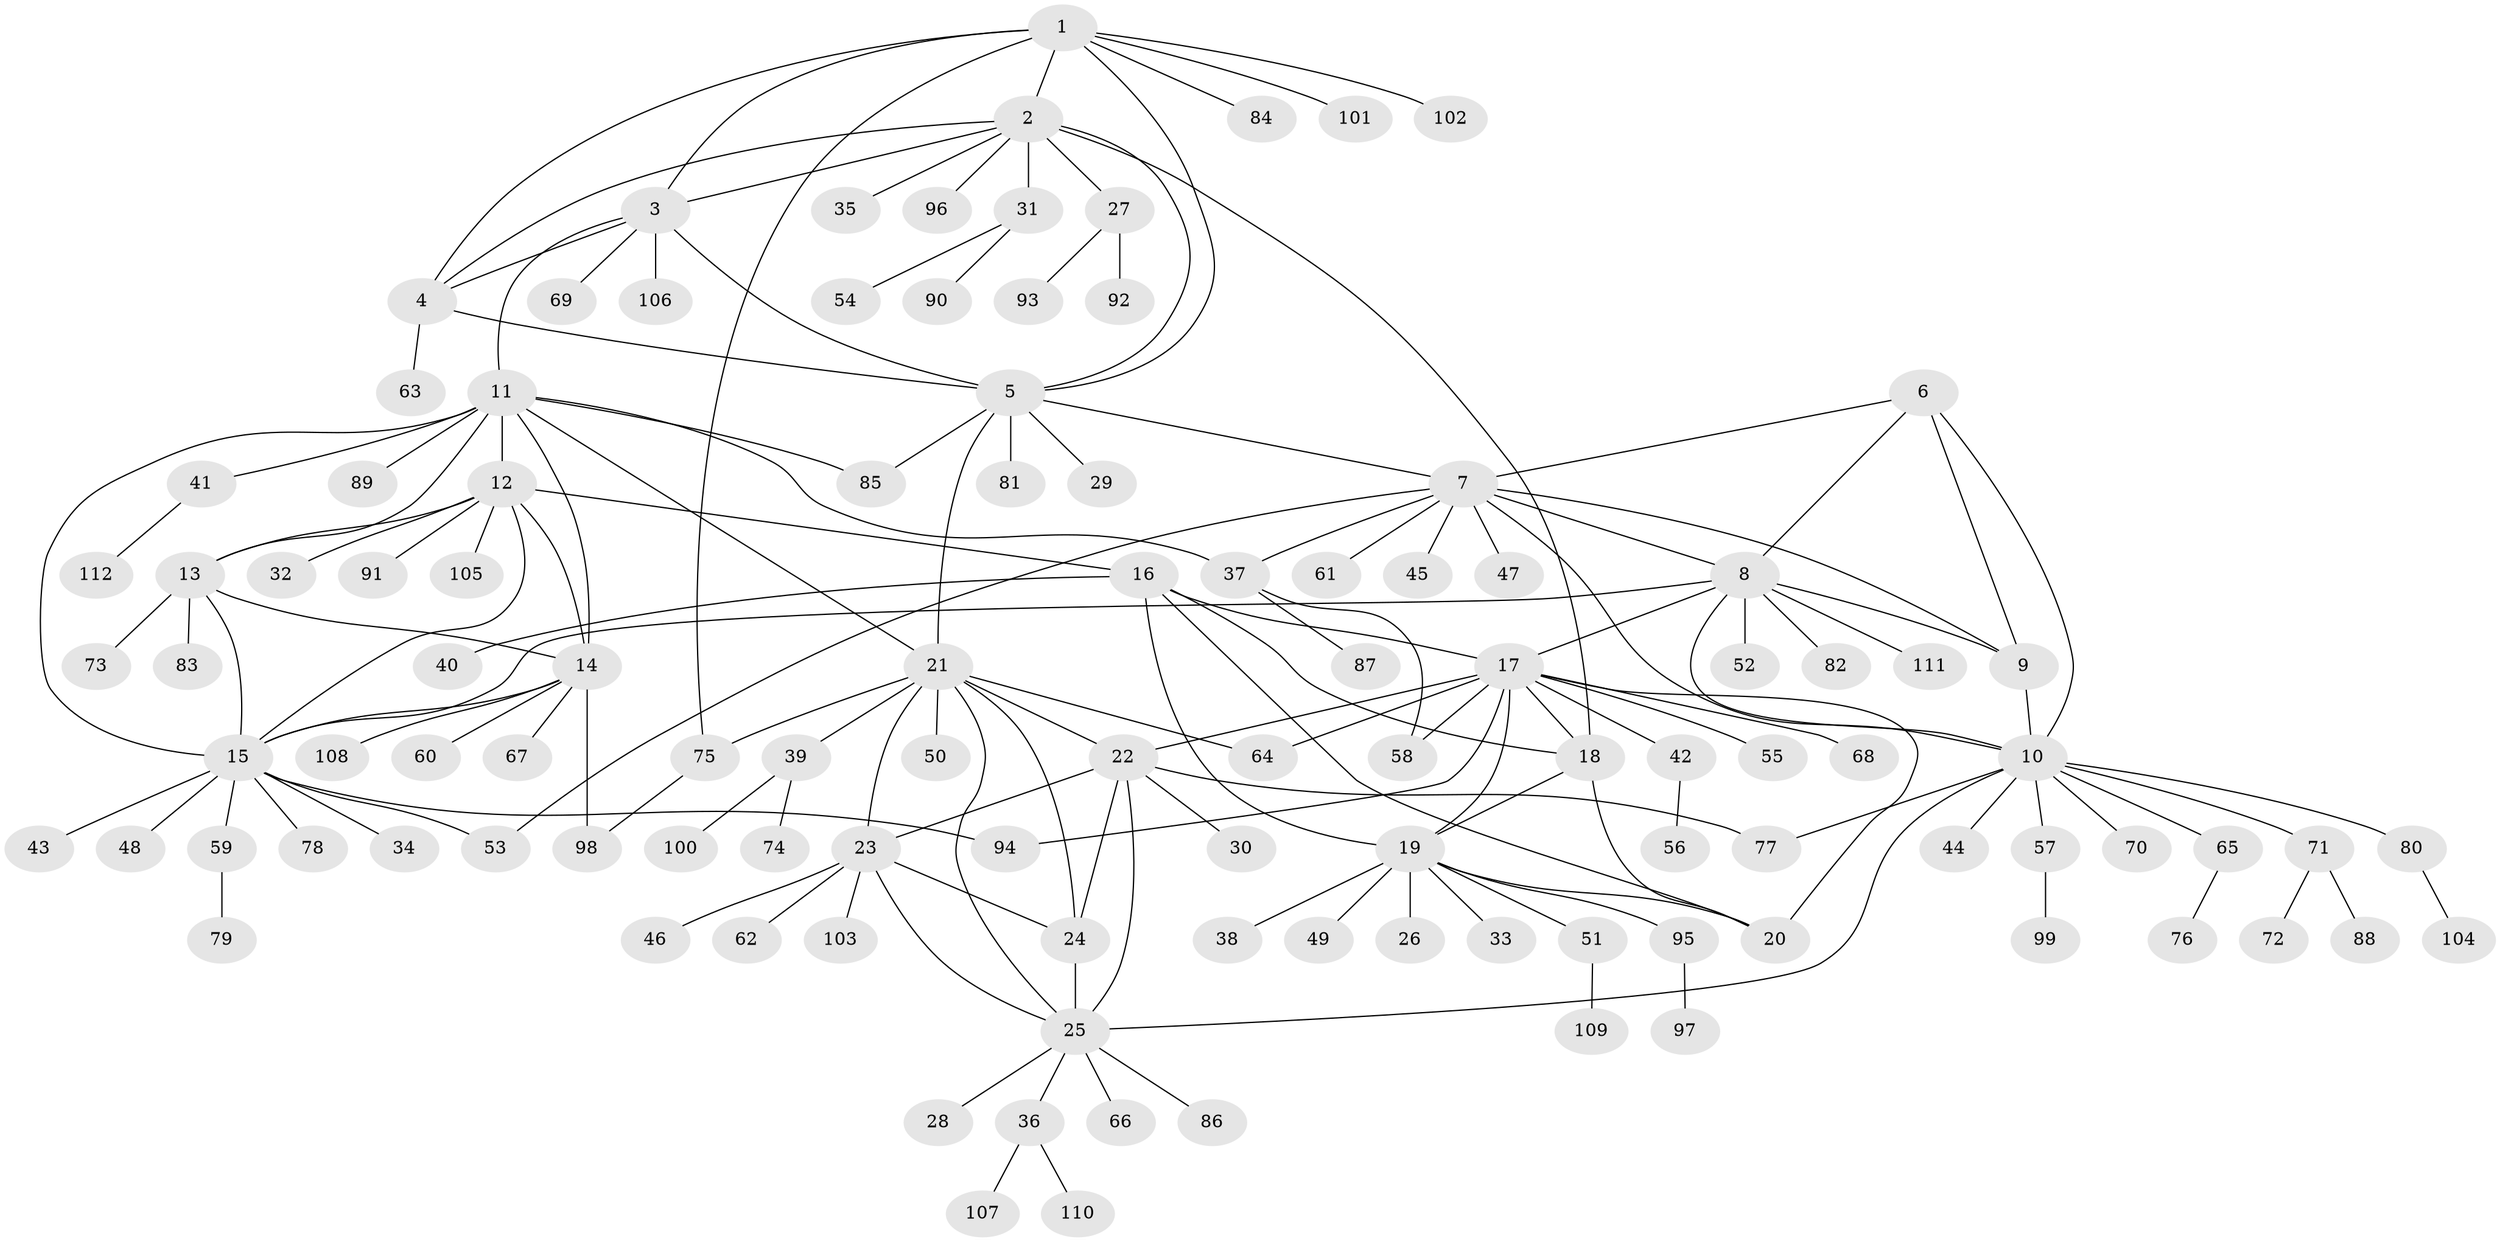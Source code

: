 // Generated by graph-tools (version 1.1) at 2025/11/02/27/25 16:11:33]
// undirected, 112 vertices, 156 edges
graph export_dot {
graph [start="1"]
  node [color=gray90,style=filled];
  1;
  2;
  3;
  4;
  5;
  6;
  7;
  8;
  9;
  10;
  11;
  12;
  13;
  14;
  15;
  16;
  17;
  18;
  19;
  20;
  21;
  22;
  23;
  24;
  25;
  26;
  27;
  28;
  29;
  30;
  31;
  32;
  33;
  34;
  35;
  36;
  37;
  38;
  39;
  40;
  41;
  42;
  43;
  44;
  45;
  46;
  47;
  48;
  49;
  50;
  51;
  52;
  53;
  54;
  55;
  56;
  57;
  58;
  59;
  60;
  61;
  62;
  63;
  64;
  65;
  66;
  67;
  68;
  69;
  70;
  71;
  72;
  73;
  74;
  75;
  76;
  77;
  78;
  79;
  80;
  81;
  82;
  83;
  84;
  85;
  86;
  87;
  88;
  89;
  90;
  91;
  92;
  93;
  94;
  95;
  96;
  97;
  98;
  99;
  100;
  101;
  102;
  103;
  104;
  105;
  106;
  107;
  108;
  109;
  110;
  111;
  112;
  1 -- 2;
  1 -- 3;
  1 -- 4;
  1 -- 5;
  1 -- 75;
  1 -- 84;
  1 -- 101;
  1 -- 102;
  2 -- 3;
  2 -- 4;
  2 -- 5;
  2 -- 18;
  2 -- 27;
  2 -- 31;
  2 -- 35;
  2 -- 96;
  3 -- 4;
  3 -- 5;
  3 -- 11;
  3 -- 69;
  3 -- 106;
  4 -- 5;
  4 -- 63;
  5 -- 7;
  5 -- 21;
  5 -- 29;
  5 -- 81;
  5 -- 85;
  6 -- 7;
  6 -- 8;
  6 -- 9;
  6 -- 10;
  7 -- 8;
  7 -- 9;
  7 -- 10;
  7 -- 37;
  7 -- 45;
  7 -- 47;
  7 -- 53;
  7 -- 61;
  8 -- 9;
  8 -- 10;
  8 -- 15;
  8 -- 17;
  8 -- 52;
  8 -- 82;
  8 -- 111;
  9 -- 10;
  10 -- 25;
  10 -- 44;
  10 -- 57;
  10 -- 65;
  10 -- 70;
  10 -- 71;
  10 -- 77;
  10 -- 80;
  11 -- 12;
  11 -- 13;
  11 -- 14;
  11 -- 15;
  11 -- 21;
  11 -- 37;
  11 -- 41;
  11 -- 85;
  11 -- 89;
  12 -- 13;
  12 -- 14;
  12 -- 15;
  12 -- 16;
  12 -- 32;
  12 -- 91;
  12 -- 105;
  13 -- 14;
  13 -- 15;
  13 -- 73;
  13 -- 83;
  14 -- 15;
  14 -- 60;
  14 -- 67;
  14 -- 98;
  14 -- 108;
  15 -- 34;
  15 -- 43;
  15 -- 48;
  15 -- 53;
  15 -- 59;
  15 -- 78;
  15 -- 94;
  16 -- 17;
  16 -- 18;
  16 -- 19;
  16 -- 20;
  16 -- 40;
  17 -- 18;
  17 -- 19;
  17 -- 20;
  17 -- 22;
  17 -- 42;
  17 -- 55;
  17 -- 58;
  17 -- 64;
  17 -- 68;
  17 -- 94;
  18 -- 19;
  18 -- 20;
  19 -- 20;
  19 -- 26;
  19 -- 33;
  19 -- 38;
  19 -- 49;
  19 -- 51;
  19 -- 95;
  21 -- 22;
  21 -- 23;
  21 -- 24;
  21 -- 25;
  21 -- 39;
  21 -- 50;
  21 -- 64;
  21 -- 75;
  22 -- 23;
  22 -- 24;
  22 -- 25;
  22 -- 30;
  22 -- 77;
  23 -- 24;
  23 -- 25;
  23 -- 46;
  23 -- 62;
  23 -- 103;
  24 -- 25;
  25 -- 28;
  25 -- 36;
  25 -- 66;
  25 -- 86;
  27 -- 92;
  27 -- 93;
  31 -- 54;
  31 -- 90;
  36 -- 107;
  36 -- 110;
  37 -- 58;
  37 -- 87;
  39 -- 74;
  39 -- 100;
  41 -- 112;
  42 -- 56;
  51 -- 109;
  57 -- 99;
  59 -- 79;
  65 -- 76;
  71 -- 72;
  71 -- 88;
  75 -- 98;
  80 -- 104;
  95 -- 97;
}
